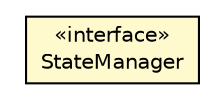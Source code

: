 #!/usr/local/bin/dot
#
# Class diagram 
# Generated by UMLGraph version R5_6 (http://www.umlgraph.org/)
#

digraph G {
	edge [fontname="Helvetica",fontsize=10,labelfontname="Helvetica",labelfontsize=10];
	node [fontname="Helvetica",fontsize=10,shape=plaintext];
	nodesep=0.25;
	ranksep=0.5;
	// eu.itesla_project.iidm.network.StateManager
	c7452 [label=<<table title="eu.itesla_project.iidm.network.StateManager" border="0" cellborder="1" cellspacing="0" cellpadding="2" port="p" bgcolor="lemonChiffon" href="./StateManager.html">
		<tr><td><table border="0" cellspacing="0" cellpadding="1">
<tr><td align="center" balign="center"> &#171;interface&#187; </td></tr>
<tr><td align="center" balign="center"> StateManager </td></tr>
		</table></td></tr>
		</table>>, URL="./StateManager.html", fontname="Helvetica", fontcolor="black", fontsize=10.0];
}

